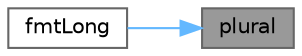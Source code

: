 digraph "plural"
{
 // INTERACTIVE_SVG=YES
 // LATEX_PDF_SIZE
  bgcolor="transparent";
  edge [fontname=Helvetica,fontsize=10,labelfontname=Helvetica,labelfontsize=10];
  node [fontname=Helvetica,fontsize=10,shape=box,height=0.2,width=0.4];
  rankdir="RL";
  Node1 [id="Node000001",label="plural",height=0.2,width=0.4,color="gray40", fillcolor="grey60", style="filled", fontcolor="black",tooltip="Pluralization helper."];
  Node1 -> Node2 [id="edge1_Node000001_Node000002",dir="back",color="steelblue1",style="solid",tooltip=" "];
  Node2 [id="Node000002",label="fmtLong",height=0.2,width=0.4,color="grey40", fillcolor="white", style="filled",URL="$d5/d53/a01324_aaeec67d932f853cd8e3e26539e6dc1b1.html#aaeec67d932f853cd8e3e26539e6dc1b1",tooltip="Long format for ms."];
}
